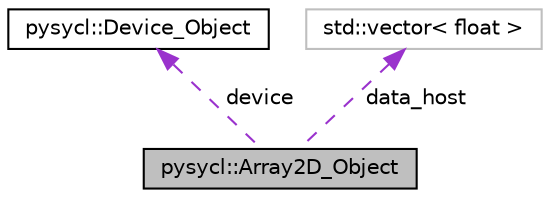 digraph "pysycl::Array2D_Object"
{
 // INTERACTIVE_SVG=YES
 // LATEX_PDF_SIZE
  bgcolor="transparent";
  edge [fontname="Helvetica",fontsize="10",labelfontname="Helvetica",labelfontsize="10"];
  node [fontname="Helvetica",fontsize="10",shape=record];
  Node1 [label="pysycl::Array2D_Object",height=0.2,width=0.4,color="black", fillcolor="grey75", style="filled", fontcolor="black",tooltip="Class defining a 2D array for use in PySYCL."];
  Node2 -> Node1 [dir="back",color="darkorchid3",fontsize="10",style="dashed",label=" device" ,fontname="Helvetica"];
  Node2 [label="pysycl::Device_Object",height=0.2,width=0.4,color="black",URL="$classpysycl_1_1_device___object.html",tooltip="Class representing a device object."];
  Node3 -> Node1 [dir="back",color="darkorchid3",fontsize="10",style="dashed",label=" data_host" ,fontname="Helvetica"];
  Node3 [label="std::vector\< float \>",height=0.2,width=0.4,color="grey75",tooltip=" "];
}
